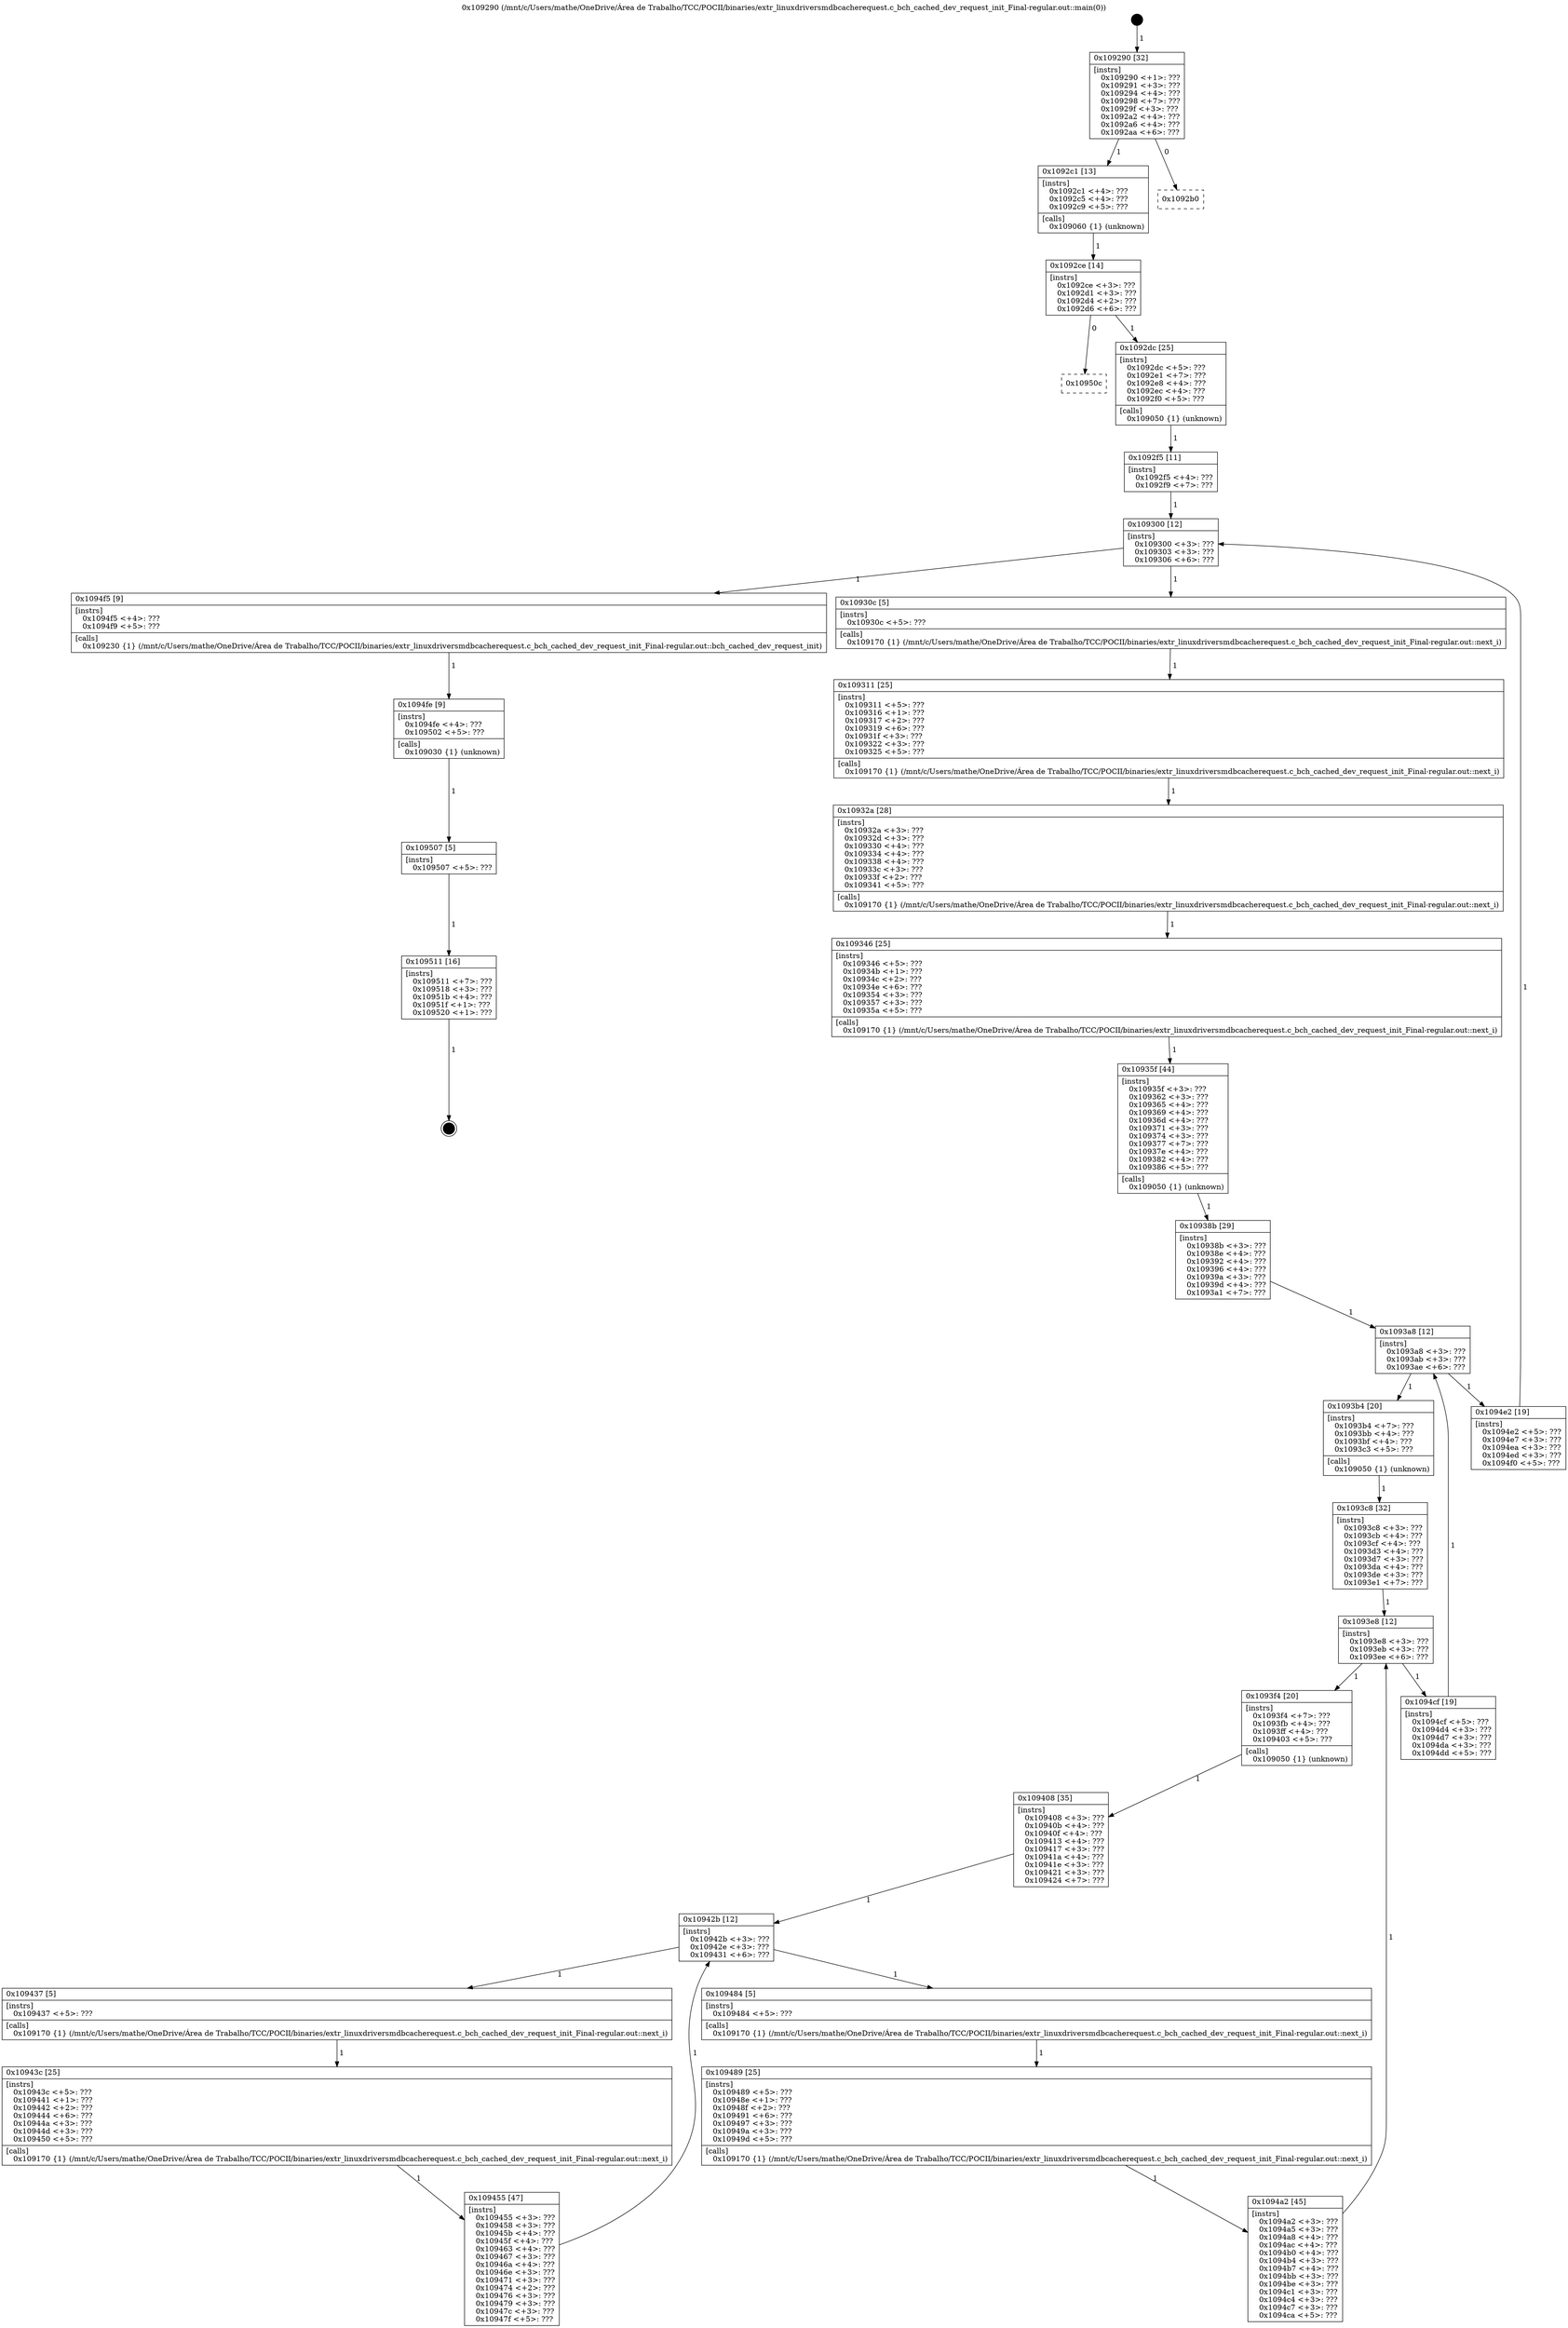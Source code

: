 digraph "0x109290" {
  label = "0x109290 (/mnt/c/Users/mathe/OneDrive/Área de Trabalho/TCC/POCII/binaries/extr_linuxdriversmdbcacherequest.c_bch_cached_dev_request_init_Final-regular.out::main(0))"
  labelloc = "t"
  node[shape=record]

  Entry [label="",width=0.3,height=0.3,shape=circle,fillcolor=black,style=filled]
  "0x109290" [label="{
     0x109290 [32]\l
     | [instrs]\l
     &nbsp;&nbsp;0x109290 \<+1\>: ???\l
     &nbsp;&nbsp;0x109291 \<+3\>: ???\l
     &nbsp;&nbsp;0x109294 \<+4\>: ???\l
     &nbsp;&nbsp;0x109298 \<+7\>: ???\l
     &nbsp;&nbsp;0x10929f \<+3\>: ???\l
     &nbsp;&nbsp;0x1092a2 \<+4\>: ???\l
     &nbsp;&nbsp;0x1092a6 \<+4\>: ???\l
     &nbsp;&nbsp;0x1092aa \<+6\>: ???\l
  }"]
  "0x1092c1" [label="{
     0x1092c1 [13]\l
     | [instrs]\l
     &nbsp;&nbsp;0x1092c1 \<+4\>: ???\l
     &nbsp;&nbsp;0x1092c5 \<+4\>: ???\l
     &nbsp;&nbsp;0x1092c9 \<+5\>: ???\l
     | [calls]\l
     &nbsp;&nbsp;0x109060 \{1\} (unknown)\l
  }"]
  "0x1092b0" [label="{
     0x1092b0\l
  }", style=dashed]
  "0x1092ce" [label="{
     0x1092ce [14]\l
     | [instrs]\l
     &nbsp;&nbsp;0x1092ce \<+3\>: ???\l
     &nbsp;&nbsp;0x1092d1 \<+3\>: ???\l
     &nbsp;&nbsp;0x1092d4 \<+2\>: ???\l
     &nbsp;&nbsp;0x1092d6 \<+6\>: ???\l
  }"]
  "0x10950c" [label="{
     0x10950c\l
  }", style=dashed]
  "0x1092dc" [label="{
     0x1092dc [25]\l
     | [instrs]\l
     &nbsp;&nbsp;0x1092dc \<+5\>: ???\l
     &nbsp;&nbsp;0x1092e1 \<+7\>: ???\l
     &nbsp;&nbsp;0x1092e8 \<+4\>: ???\l
     &nbsp;&nbsp;0x1092ec \<+4\>: ???\l
     &nbsp;&nbsp;0x1092f0 \<+5\>: ???\l
     | [calls]\l
     &nbsp;&nbsp;0x109050 \{1\} (unknown)\l
  }"]
  Exit [label="",width=0.3,height=0.3,shape=circle,fillcolor=black,style=filled,peripheries=2]
  "0x109300" [label="{
     0x109300 [12]\l
     | [instrs]\l
     &nbsp;&nbsp;0x109300 \<+3\>: ???\l
     &nbsp;&nbsp;0x109303 \<+3\>: ???\l
     &nbsp;&nbsp;0x109306 \<+6\>: ???\l
  }"]
  "0x1094f5" [label="{
     0x1094f5 [9]\l
     | [instrs]\l
     &nbsp;&nbsp;0x1094f5 \<+4\>: ???\l
     &nbsp;&nbsp;0x1094f9 \<+5\>: ???\l
     | [calls]\l
     &nbsp;&nbsp;0x109230 \{1\} (/mnt/c/Users/mathe/OneDrive/Área de Trabalho/TCC/POCII/binaries/extr_linuxdriversmdbcacherequest.c_bch_cached_dev_request_init_Final-regular.out::bch_cached_dev_request_init)\l
  }"]
  "0x10930c" [label="{
     0x10930c [5]\l
     | [instrs]\l
     &nbsp;&nbsp;0x10930c \<+5\>: ???\l
     | [calls]\l
     &nbsp;&nbsp;0x109170 \{1\} (/mnt/c/Users/mathe/OneDrive/Área de Trabalho/TCC/POCII/binaries/extr_linuxdriversmdbcacherequest.c_bch_cached_dev_request_init_Final-regular.out::next_i)\l
  }"]
  "0x109311" [label="{
     0x109311 [25]\l
     | [instrs]\l
     &nbsp;&nbsp;0x109311 \<+5\>: ???\l
     &nbsp;&nbsp;0x109316 \<+1\>: ???\l
     &nbsp;&nbsp;0x109317 \<+2\>: ???\l
     &nbsp;&nbsp;0x109319 \<+6\>: ???\l
     &nbsp;&nbsp;0x10931f \<+3\>: ???\l
     &nbsp;&nbsp;0x109322 \<+3\>: ???\l
     &nbsp;&nbsp;0x109325 \<+5\>: ???\l
     | [calls]\l
     &nbsp;&nbsp;0x109170 \{1\} (/mnt/c/Users/mathe/OneDrive/Área de Trabalho/TCC/POCII/binaries/extr_linuxdriversmdbcacherequest.c_bch_cached_dev_request_init_Final-regular.out::next_i)\l
  }"]
  "0x10932a" [label="{
     0x10932a [28]\l
     | [instrs]\l
     &nbsp;&nbsp;0x10932a \<+3\>: ???\l
     &nbsp;&nbsp;0x10932d \<+3\>: ???\l
     &nbsp;&nbsp;0x109330 \<+4\>: ???\l
     &nbsp;&nbsp;0x109334 \<+4\>: ???\l
     &nbsp;&nbsp;0x109338 \<+4\>: ???\l
     &nbsp;&nbsp;0x10933c \<+3\>: ???\l
     &nbsp;&nbsp;0x10933f \<+2\>: ???\l
     &nbsp;&nbsp;0x109341 \<+5\>: ???\l
     | [calls]\l
     &nbsp;&nbsp;0x109170 \{1\} (/mnt/c/Users/mathe/OneDrive/Área de Trabalho/TCC/POCII/binaries/extr_linuxdriversmdbcacherequest.c_bch_cached_dev_request_init_Final-regular.out::next_i)\l
  }"]
  "0x109346" [label="{
     0x109346 [25]\l
     | [instrs]\l
     &nbsp;&nbsp;0x109346 \<+5\>: ???\l
     &nbsp;&nbsp;0x10934b \<+1\>: ???\l
     &nbsp;&nbsp;0x10934c \<+2\>: ???\l
     &nbsp;&nbsp;0x10934e \<+6\>: ???\l
     &nbsp;&nbsp;0x109354 \<+3\>: ???\l
     &nbsp;&nbsp;0x109357 \<+3\>: ???\l
     &nbsp;&nbsp;0x10935a \<+5\>: ???\l
     | [calls]\l
     &nbsp;&nbsp;0x109170 \{1\} (/mnt/c/Users/mathe/OneDrive/Área de Trabalho/TCC/POCII/binaries/extr_linuxdriversmdbcacherequest.c_bch_cached_dev_request_init_Final-regular.out::next_i)\l
  }"]
  "0x10935f" [label="{
     0x10935f [44]\l
     | [instrs]\l
     &nbsp;&nbsp;0x10935f \<+3\>: ???\l
     &nbsp;&nbsp;0x109362 \<+3\>: ???\l
     &nbsp;&nbsp;0x109365 \<+4\>: ???\l
     &nbsp;&nbsp;0x109369 \<+4\>: ???\l
     &nbsp;&nbsp;0x10936d \<+4\>: ???\l
     &nbsp;&nbsp;0x109371 \<+3\>: ???\l
     &nbsp;&nbsp;0x109374 \<+3\>: ???\l
     &nbsp;&nbsp;0x109377 \<+7\>: ???\l
     &nbsp;&nbsp;0x10937e \<+4\>: ???\l
     &nbsp;&nbsp;0x109382 \<+4\>: ???\l
     &nbsp;&nbsp;0x109386 \<+5\>: ???\l
     | [calls]\l
     &nbsp;&nbsp;0x109050 \{1\} (unknown)\l
  }"]
  "0x1093a8" [label="{
     0x1093a8 [12]\l
     | [instrs]\l
     &nbsp;&nbsp;0x1093a8 \<+3\>: ???\l
     &nbsp;&nbsp;0x1093ab \<+3\>: ???\l
     &nbsp;&nbsp;0x1093ae \<+6\>: ???\l
  }"]
  "0x1094e2" [label="{
     0x1094e2 [19]\l
     | [instrs]\l
     &nbsp;&nbsp;0x1094e2 \<+5\>: ???\l
     &nbsp;&nbsp;0x1094e7 \<+3\>: ???\l
     &nbsp;&nbsp;0x1094ea \<+3\>: ???\l
     &nbsp;&nbsp;0x1094ed \<+3\>: ???\l
     &nbsp;&nbsp;0x1094f0 \<+5\>: ???\l
  }"]
  "0x1093b4" [label="{
     0x1093b4 [20]\l
     | [instrs]\l
     &nbsp;&nbsp;0x1093b4 \<+7\>: ???\l
     &nbsp;&nbsp;0x1093bb \<+4\>: ???\l
     &nbsp;&nbsp;0x1093bf \<+4\>: ???\l
     &nbsp;&nbsp;0x1093c3 \<+5\>: ???\l
     | [calls]\l
     &nbsp;&nbsp;0x109050 \{1\} (unknown)\l
  }"]
  "0x1093e8" [label="{
     0x1093e8 [12]\l
     | [instrs]\l
     &nbsp;&nbsp;0x1093e8 \<+3\>: ???\l
     &nbsp;&nbsp;0x1093eb \<+3\>: ???\l
     &nbsp;&nbsp;0x1093ee \<+6\>: ???\l
  }"]
  "0x1094cf" [label="{
     0x1094cf [19]\l
     | [instrs]\l
     &nbsp;&nbsp;0x1094cf \<+5\>: ???\l
     &nbsp;&nbsp;0x1094d4 \<+3\>: ???\l
     &nbsp;&nbsp;0x1094d7 \<+3\>: ???\l
     &nbsp;&nbsp;0x1094da \<+3\>: ???\l
     &nbsp;&nbsp;0x1094dd \<+5\>: ???\l
  }"]
  "0x1093f4" [label="{
     0x1093f4 [20]\l
     | [instrs]\l
     &nbsp;&nbsp;0x1093f4 \<+7\>: ???\l
     &nbsp;&nbsp;0x1093fb \<+4\>: ???\l
     &nbsp;&nbsp;0x1093ff \<+4\>: ???\l
     &nbsp;&nbsp;0x109403 \<+5\>: ???\l
     | [calls]\l
     &nbsp;&nbsp;0x109050 \{1\} (unknown)\l
  }"]
  "0x10942b" [label="{
     0x10942b [12]\l
     | [instrs]\l
     &nbsp;&nbsp;0x10942b \<+3\>: ???\l
     &nbsp;&nbsp;0x10942e \<+3\>: ???\l
     &nbsp;&nbsp;0x109431 \<+6\>: ???\l
  }"]
  "0x109484" [label="{
     0x109484 [5]\l
     | [instrs]\l
     &nbsp;&nbsp;0x109484 \<+5\>: ???\l
     | [calls]\l
     &nbsp;&nbsp;0x109170 \{1\} (/mnt/c/Users/mathe/OneDrive/Área de Trabalho/TCC/POCII/binaries/extr_linuxdriversmdbcacherequest.c_bch_cached_dev_request_init_Final-regular.out::next_i)\l
  }"]
  "0x109437" [label="{
     0x109437 [5]\l
     | [instrs]\l
     &nbsp;&nbsp;0x109437 \<+5\>: ???\l
     | [calls]\l
     &nbsp;&nbsp;0x109170 \{1\} (/mnt/c/Users/mathe/OneDrive/Área de Trabalho/TCC/POCII/binaries/extr_linuxdriversmdbcacherequest.c_bch_cached_dev_request_init_Final-regular.out::next_i)\l
  }"]
  "0x10943c" [label="{
     0x10943c [25]\l
     | [instrs]\l
     &nbsp;&nbsp;0x10943c \<+5\>: ???\l
     &nbsp;&nbsp;0x109441 \<+1\>: ???\l
     &nbsp;&nbsp;0x109442 \<+2\>: ???\l
     &nbsp;&nbsp;0x109444 \<+6\>: ???\l
     &nbsp;&nbsp;0x10944a \<+3\>: ???\l
     &nbsp;&nbsp;0x10944d \<+3\>: ???\l
     &nbsp;&nbsp;0x109450 \<+5\>: ???\l
     | [calls]\l
     &nbsp;&nbsp;0x109170 \{1\} (/mnt/c/Users/mathe/OneDrive/Área de Trabalho/TCC/POCII/binaries/extr_linuxdriversmdbcacherequest.c_bch_cached_dev_request_init_Final-regular.out::next_i)\l
  }"]
  "0x109455" [label="{
     0x109455 [47]\l
     | [instrs]\l
     &nbsp;&nbsp;0x109455 \<+3\>: ???\l
     &nbsp;&nbsp;0x109458 \<+3\>: ???\l
     &nbsp;&nbsp;0x10945b \<+4\>: ???\l
     &nbsp;&nbsp;0x10945f \<+4\>: ???\l
     &nbsp;&nbsp;0x109463 \<+4\>: ???\l
     &nbsp;&nbsp;0x109467 \<+3\>: ???\l
     &nbsp;&nbsp;0x10946a \<+4\>: ???\l
     &nbsp;&nbsp;0x10946e \<+3\>: ???\l
     &nbsp;&nbsp;0x109471 \<+3\>: ???\l
     &nbsp;&nbsp;0x109474 \<+2\>: ???\l
     &nbsp;&nbsp;0x109476 \<+3\>: ???\l
     &nbsp;&nbsp;0x109479 \<+3\>: ???\l
     &nbsp;&nbsp;0x10947c \<+3\>: ???\l
     &nbsp;&nbsp;0x10947f \<+5\>: ???\l
  }"]
  "0x109408" [label="{
     0x109408 [35]\l
     | [instrs]\l
     &nbsp;&nbsp;0x109408 \<+3\>: ???\l
     &nbsp;&nbsp;0x10940b \<+4\>: ???\l
     &nbsp;&nbsp;0x10940f \<+4\>: ???\l
     &nbsp;&nbsp;0x109413 \<+4\>: ???\l
     &nbsp;&nbsp;0x109417 \<+3\>: ???\l
     &nbsp;&nbsp;0x10941a \<+4\>: ???\l
     &nbsp;&nbsp;0x10941e \<+3\>: ???\l
     &nbsp;&nbsp;0x109421 \<+3\>: ???\l
     &nbsp;&nbsp;0x109424 \<+7\>: ???\l
  }"]
  "0x109489" [label="{
     0x109489 [25]\l
     | [instrs]\l
     &nbsp;&nbsp;0x109489 \<+5\>: ???\l
     &nbsp;&nbsp;0x10948e \<+1\>: ???\l
     &nbsp;&nbsp;0x10948f \<+2\>: ???\l
     &nbsp;&nbsp;0x109491 \<+6\>: ???\l
     &nbsp;&nbsp;0x109497 \<+3\>: ???\l
     &nbsp;&nbsp;0x10949a \<+3\>: ???\l
     &nbsp;&nbsp;0x10949d \<+5\>: ???\l
     | [calls]\l
     &nbsp;&nbsp;0x109170 \{1\} (/mnt/c/Users/mathe/OneDrive/Área de Trabalho/TCC/POCII/binaries/extr_linuxdriversmdbcacherequest.c_bch_cached_dev_request_init_Final-regular.out::next_i)\l
  }"]
  "0x1094a2" [label="{
     0x1094a2 [45]\l
     | [instrs]\l
     &nbsp;&nbsp;0x1094a2 \<+3\>: ???\l
     &nbsp;&nbsp;0x1094a5 \<+3\>: ???\l
     &nbsp;&nbsp;0x1094a8 \<+4\>: ???\l
     &nbsp;&nbsp;0x1094ac \<+4\>: ???\l
     &nbsp;&nbsp;0x1094b0 \<+4\>: ???\l
     &nbsp;&nbsp;0x1094b4 \<+3\>: ???\l
     &nbsp;&nbsp;0x1094b7 \<+4\>: ???\l
     &nbsp;&nbsp;0x1094bb \<+3\>: ???\l
     &nbsp;&nbsp;0x1094be \<+3\>: ???\l
     &nbsp;&nbsp;0x1094c1 \<+3\>: ???\l
     &nbsp;&nbsp;0x1094c4 \<+3\>: ???\l
     &nbsp;&nbsp;0x1094c7 \<+3\>: ???\l
     &nbsp;&nbsp;0x1094ca \<+5\>: ???\l
  }"]
  "0x1093c8" [label="{
     0x1093c8 [32]\l
     | [instrs]\l
     &nbsp;&nbsp;0x1093c8 \<+3\>: ???\l
     &nbsp;&nbsp;0x1093cb \<+4\>: ???\l
     &nbsp;&nbsp;0x1093cf \<+4\>: ???\l
     &nbsp;&nbsp;0x1093d3 \<+4\>: ???\l
     &nbsp;&nbsp;0x1093d7 \<+3\>: ???\l
     &nbsp;&nbsp;0x1093da \<+4\>: ???\l
     &nbsp;&nbsp;0x1093de \<+3\>: ???\l
     &nbsp;&nbsp;0x1093e1 \<+7\>: ???\l
  }"]
  "0x109511" [label="{
     0x109511 [16]\l
     | [instrs]\l
     &nbsp;&nbsp;0x109511 \<+7\>: ???\l
     &nbsp;&nbsp;0x109518 \<+3\>: ???\l
     &nbsp;&nbsp;0x10951b \<+4\>: ???\l
     &nbsp;&nbsp;0x10951f \<+1\>: ???\l
     &nbsp;&nbsp;0x109520 \<+1\>: ???\l
  }"]
  "0x10938b" [label="{
     0x10938b [29]\l
     | [instrs]\l
     &nbsp;&nbsp;0x10938b \<+3\>: ???\l
     &nbsp;&nbsp;0x10938e \<+4\>: ???\l
     &nbsp;&nbsp;0x109392 \<+4\>: ???\l
     &nbsp;&nbsp;0x109396 \<+4\>: ???\l
     &nbsp;&nbsp;0x10939a \<+3\>: ???\l
     &nbsp;&nbsp;0x10939d \<+4\>: ???\l
     &nbsp;&nbsp;0x1093a1 \<+7\>: ???\l
  }"]
  "0x109507" [label="{
     0x109507 [5]\l
     | [instrs]\l
     &nbsp;&nbsp;0x109507 \<+5\>: ???\l
  }"]
  "0x1092f5" [label="{
     0x1092f5 [11]\l
     | [instrs]\l
     &nbsp;&nbsp;0x1092f5 \<+4\>: ???\l
     &nbsp;&nbsp;0x1092f9 \<+7\>: ???\l
  }"]
  "0x1094fe" [label="{
     0x1094fe [9]\l
     | [instrs]\l
     &nbsp;&nbsp;0x1094fe \<+4\>: ???\l
     &nbsp;&nbsp;0x109502 \<+5\>: ???\l
     | [calls]\l
     &nbsp;&nbsp;0x109030 \{1\} (unknown)\l
  }"]
  Entry -> "0x109290" [label=" 1"]
  "0x109290" -> "0x1092c1" [label=" 1"]
  "0x109290" -> "0x1092b0" [label=" 0"]
  "0x1092c1" -> "0x1092ce" [label=" 1"]
  "0x1092ce" -> "0x10950c" [label=" 0"]
  "0x1092ce" -> "0x1092dc" [label=" 1"]
  "0x109511" -> Exit [label=" 1"]
  "0x1092dc" -> "0x1092f5" [label=" 1"]
  "0x109300" -> "0x1094f5" [label=" 1"]
  "0x109300" -> "0x10930c" [label=" 1"]
  "0x10930c" -> "0x109311" [label=" 1"]
  "0x109311" -> "0x10932a" [label=" 1"]
  "0x10932a" -> "0x109346" [label=" 1"]
  "0x109346" -> "0x10935f" [label=" 1"]
  "0x10935f" -> "0x10938b" [label=" 1"]
  "0x1093a8" -> "0x1094e2" [label=" 1"]
  "0x1093a8" -> "0x1093b4" [label=" 1"]
  "0x1093b4" -> "0x1093c8" [label=" 1"]
  "0x1093e8" -> "0x1094cf" [label=" 1"]
  "0x1093e8" -> "0x1093f4" [label=" 1"]
  "0x1093f4" -> "0x109408" [label=" 1"]
  "0x10942b" -> "0x109484" [label=" 1"]
  "0x10942b" -> "0x109437" [label=" 1"]
  "0x109437" -> "0x10943c" [label=" 1"]
  "0x10943c" -> "0x109455" [label=" 1"]
  "0x109408" -> "0x10942b" [label=" 1"]
  "0x109455" -> "0x10942b" [label=" 1"]
  "0x109484" -> "0x109489" [label=" 1"]
  "0x109489" -> "0x1094a2" [label=" 1"]
  "0x1093c8" -> "0x1093e8" [label=" 1"]
  "0x1094a2" -> "0x1093e8" [label=" 1"]
  "0x109507" -> "0x109511" [label=" 1"]
  "0x10938b" -> "0x1093a8" [label=" 1"]
  "0x1094cf" -> "0x1093a8" [label=" 1"]
  "0x1094fe" -> "0x109507" [label=" 1"]
  "0x1092f5" -> "0x109300" [label=" 1"]
  "0x1094e2" -> "0x109300" [label=" 1"]
  "0x1094f5" -> "0x1094fe" [label=" 1"]
}
